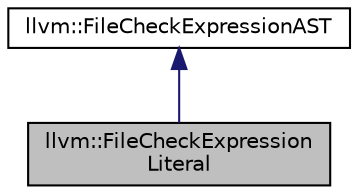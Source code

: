 digraph "llvm::FileCheckExpressionLiteral"
{
 // LATEX_PDF_SIZE
  bgcolor="transparent";
  edge [fontname="Helvetica",fontsize="10",labelfontname="Helvetica",labelfontsize="10"];
  node [fontname="Helvetica",fontsize="10",shape="box"];
  Node1 [label="llvm::FileCheckExpression\lLiteral",height=0.2,width=0.4,color="black", fillcolor="grey75", style="filled", fontcolor="black",tooltip="Class representing an unsigned literal in the AST of an expression."];
  Node2 -> Node1 [dir="back",color="midnightblue",fontsize="10",style="solid",fontname="Helvetica"];
  Node2 [label="llvm::FileCheckExpressionAST",height=0.2,width=0.4,color="black",URL="$classllvm_1_1FileCheckExpressionAST.html",tooltip="Base class representing the AST of a given expression."];
}
